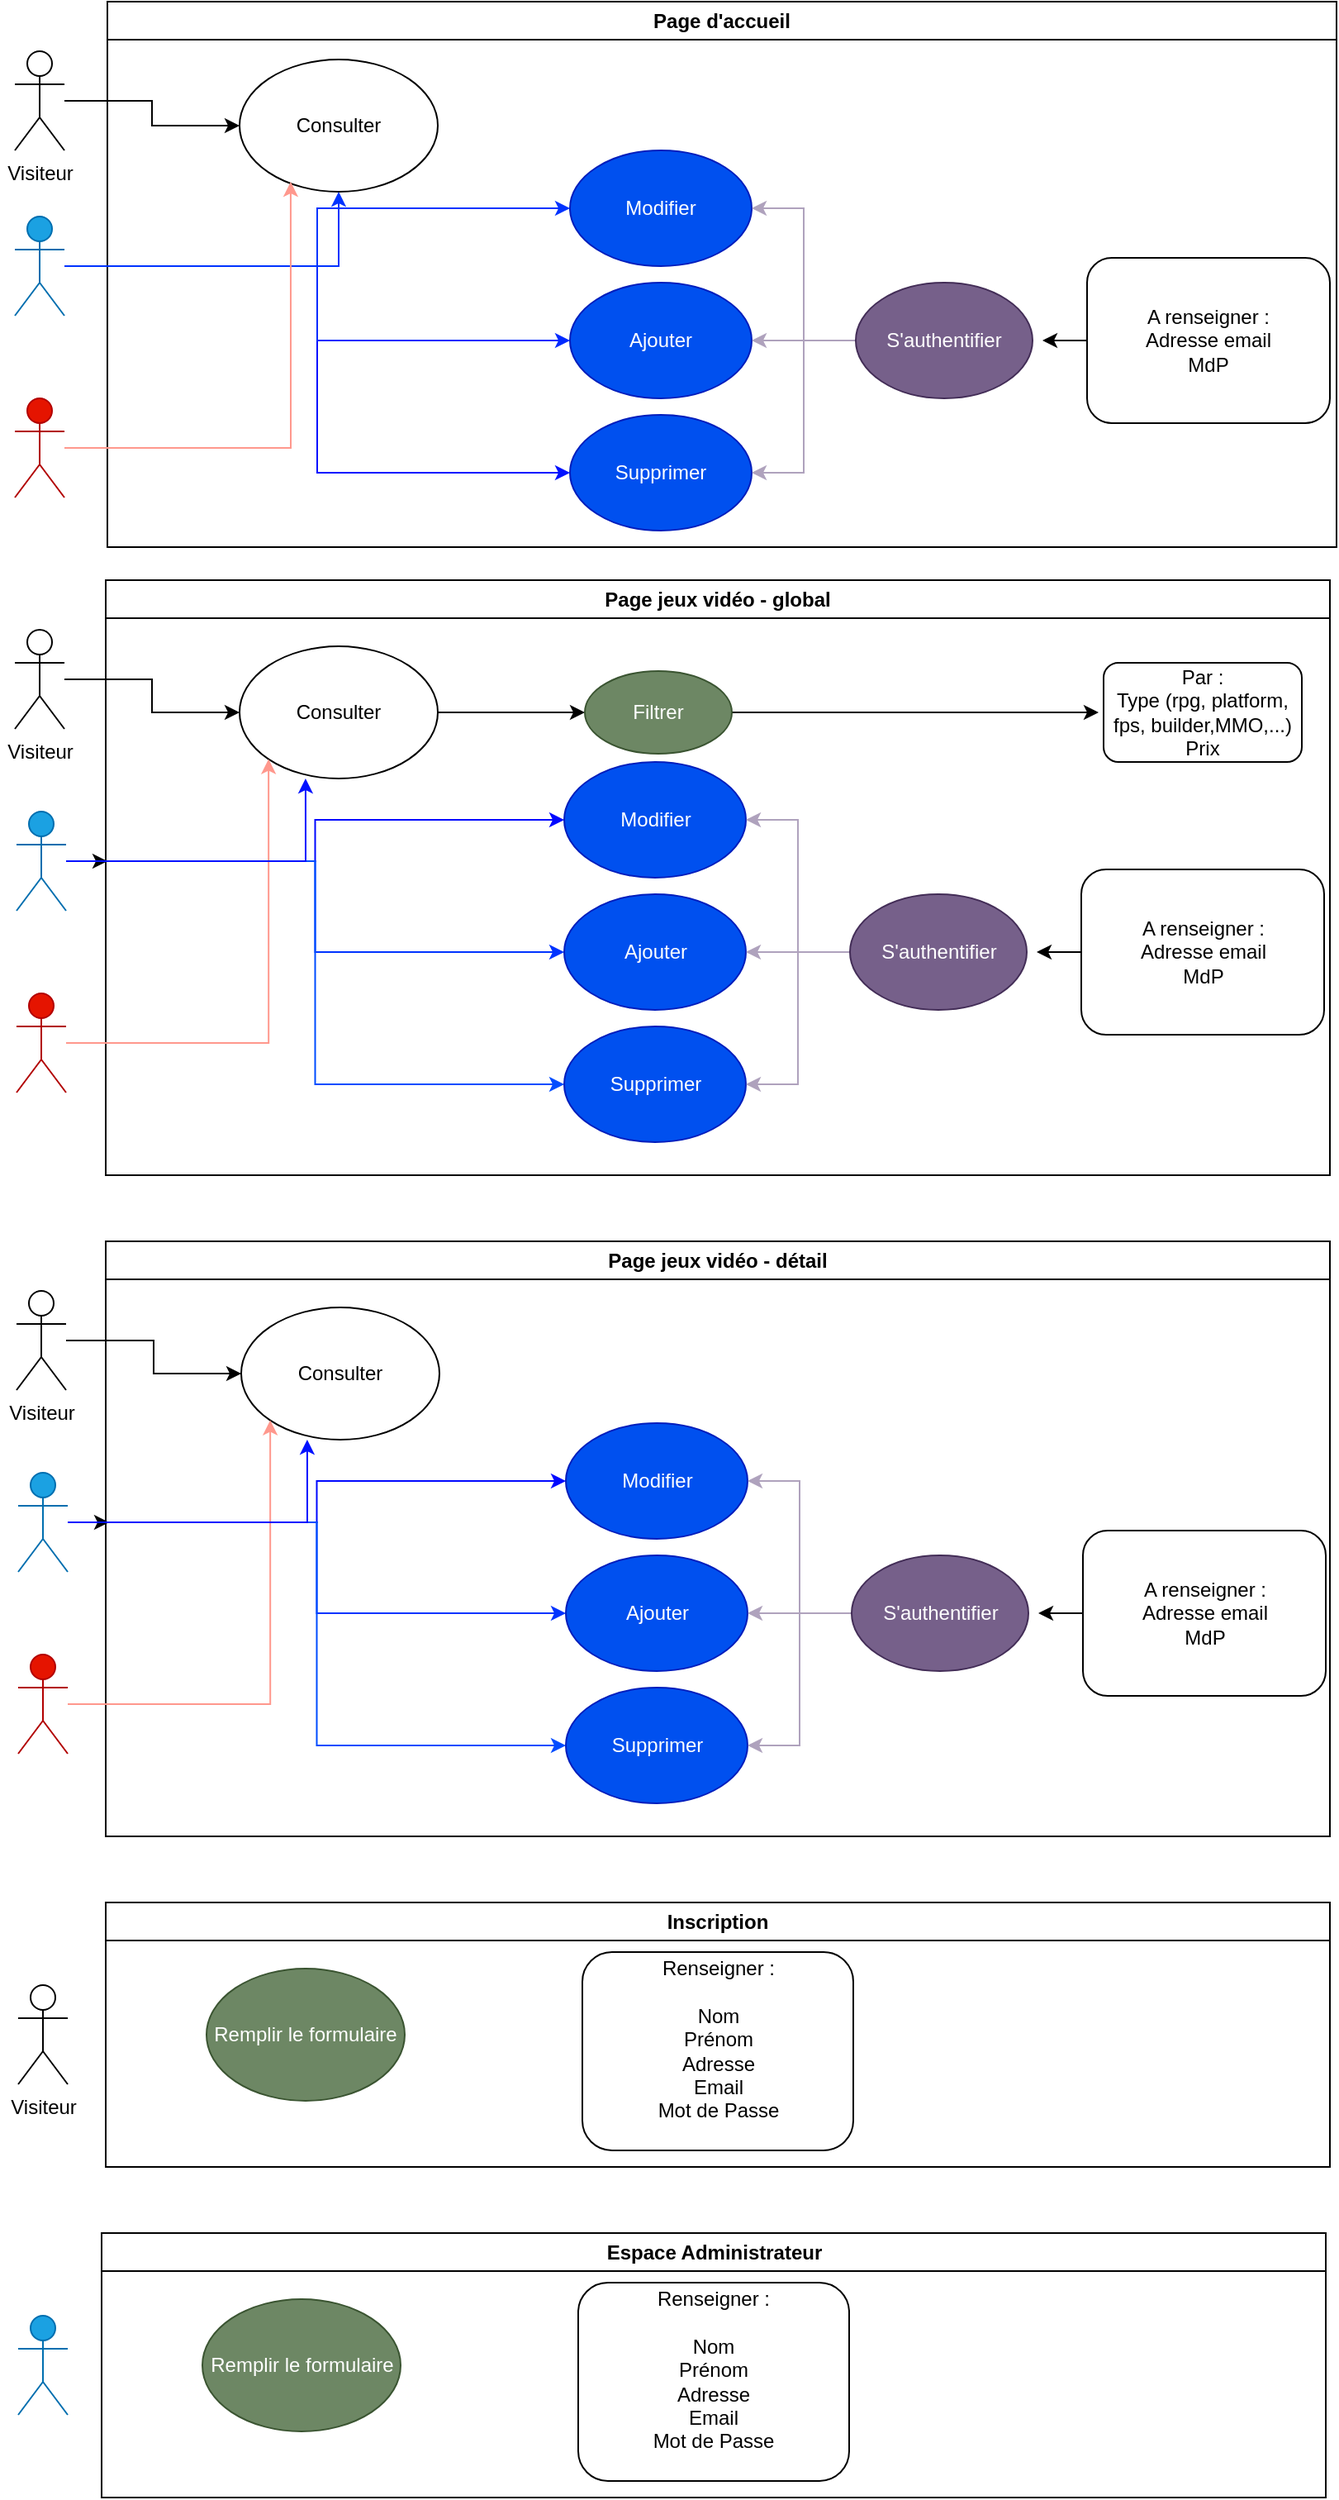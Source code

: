 <mxfile version="24.7.6">
  <diagram name="Page-1" id="Thd2BQIGZXAX2JsIXWJJ">
    <mxGraphModel dx="988" dy="536" grid="1" gridSize="10" guides="1" tooltips="1" connect="1" arrows="1" fold="1" page="1" pageScale="1" pageWidth="827" pageHeight="1169" math="0" shadow="0">
      <root>
        <mxCell id="0" />
        <mxCell id="1" parent="0" />
        <mxCell id="rAIBt6rHSv0Fkx4nkbGc-1" value="&lt;font style=&quot;vertical-align: inherit;&quot;&gt;&lt;font style=&quot;vertical-align: inherit;&quot;&gt;Page d&#39;accueil&lt;/font&gt;&lt;/font&gt;" style="swimlane;whiteSpace=wrap;html=1;" vertex="1" parent="1">
          <mxGeometry x="80" y="50" width="744" height="330" as="geometry" />
        </mxCell>
        <mxCell id="rAIBt6rHSv0Fkx4nkbGc-10" value="&lt;font style=&quot;vertical-align: inherit;&quot;&gt;&lt;font style=&quot;vertical-align: inherit;&quot;&gt;Consulter&lt;/font&gt;&lt;/font&gt;" style="ellipse;whiteSpace=wrap;html=1;" vertex="1" parent="rAIBt6rHSv0Fkx4nkbGc-1">
          <mxGeometry x="80" y="35" width="120" height="80" as="geometry" />
        </mxCell>
        <mxCell id="rAIBt6rHSv0Fkx4nkbGc-14" value="Modifier" style="ellipse;whiteSpace=wrap;html=1;fillColor=#0050ef;fontColor=#ffffff;strokeColor=#001DBC;" vertex="1" parent="rAIBt6rHSv0Fkx4nkbGc-1">
          <mxGeometry x="280" y="90" width="110" height="70" as="geometry" />
        </mxCell>
        <mxCell id="rAIBt6rHSv0Fkx4nkbGc-16" value="Supprimer" style="ellipse;whiteSpace=wrap;html=1;fillColor=#0050ef;fontColor=#ffffff;strokeColor=#001DBC;" vertex="1" parent="rAIBt6rHSv0Fkx4nkbGc-1">
          <mxGeometry x="280" y="250" width="110" height="70" as="geometry" />
        </mxCell>
        <mxCell id="rAIBt6rHSv0Fkx4nkbGc-15" value="Ajouter" style="ellipse;whiteSpace=wrap;html=1;fillColor=#0050ef;fontColor=#ffffff;strokeColor=#001DBC;" vertex="1" parent="rAIBt6rHSv0Fkx4nkbGc-1">
          <mxGeometry x="280" y="170" width="110" height="70" as="geometry" />
        </mxCell>
        <mxCell id="rAIBt6rHSv0Fkx4nkbGc-24" style="edgeStyle=orthogonalEdgeStyle;rounded=0;orthogonalLoop=1;jettySize=auto;html=1;entryX=1;entryY=0.5;entryDx=0;entryDy=0;strokeColor=#afa2bd;" edge="1" parent="rAIBt6rHSv0Fkx4nkbGc-1" source="rAIBt6rHSv0Fkx4nkbGc-23" target="rAIBt6rHSv0Fkx4nkbGc-14">
          <mxGeometry relative="1" as="geometry" />
        </mxCell>
        <mxCell id="rAIBt6rHSv0Fkx4nkbGc-25" style="edgeStyle=orthogonalEdgeStyle;rounded=0;orthogonalLoop=1;jettySize=auto;html=1;entryX=1;entryY=0.5;entryDx=0;entryDy=0;strokeColor=#AFA2BD;" edge="1" parent="rAIBt6rHSv0Fkx4nkbGc-1" source="rAIBt6rHSv0Fkx4nkbGc-23" target="rAIBt6rHSv0Fkx4nkbGc-15">
          <mxGeometry relative="1" as="geometry" />
        </mxCell>
        <mxCell id="rAIBt6rHSv0Fkx4nkbGc-26" style="edgeStyle=orthogonalEdgeStyle;rounded=0;orthogonalLoop=1;jettySize=auto;html=1;entryX=1;entryY=0.5;entryDx=0;entryDy=0;strokeColor=#afa2bd;" edge="1" parent="rAIBt6rHSv0Fkx4nkbGc-1" source="rAIBt6rHSv0Fkx4nkbGc-23" target="rAIBt6rHSv0Fkx4nkbGc-16">
          <mxGeometry relative="1" as="geometry" />
        </mxCell>
        <mxCell id="rAIBt6rHSv0Fkx4nkbGc-23" value="S&#39;authentifier" style="ellipse;whiteSpace=wrap;html=1;fillColor=#76608a;strokeColor=#432D57;fontColor=#ffffff;" vertex="1" parent="rAIBt6rHSv0Fkx4nkbGc-1">
          <mxGeometry x="453" y="170" width="107" height="70" as="geometry" />
        </mxCell>
        <mxCell id="rAIBt6rHSv0Fkx4nkbGc-29" style="edgeStyle=orthogonalEdgeStyle;rounded=0;orthogonalLoop=1;jettySize=auto;html=1;" edge="1" parent="rAIBt6rHSv0Fkx4nkbGc-1" source="rAIBt6rHSv0Fkx4nkbGc-27">
          <mxGeometry relative="1" as="geometry">
            <mxPoint x="566" y="205" as="targetPoint" />
          </mxGeometry>
        </mxCell>
        <mxCell id="rAIBt6rHSv0Fkx4nkbGc-27" value="A renseigner :&lt;div&gt;Adresse email&lt;/div&gt;&lt;div&gt;MdP&lt;/div&gt;" style="rounded=1;whiteSpace=wrap;html=1;" vertex="1" parent="rAIBt6rHSv0Fkx4nkbGc-1">
          <mxGeometry x="593" y="155" width="147" height="100" as="geometry" />
        </mxCell>
        <mxCell id="rAIBt6rHSv0Fkx4nkbGc-2" value="&lt;font style=&quot;vertical-align: inherit;&quot;&gt;&lt;font style=&quot;vertical-align: inherit;&quot;&gt;Page jeux vidéo - global&lt;/font&gt;&lt;/font&gt;" style="swimlane;whiteSpace=wrap;html=1;" vertex="1" parent="1">
          <mxGeometry x="79" y="400" width="741" height="360" as="geometry" />
        </mxCell>
        <mxCell id="rAIBt6rHSv0Fkx4nkbGc-82" style="edgeStyle=orthogonalEdgeStyle;rounded=0;orthogonalLoop=1;jettySize=auto;html=1;entryX=0;entryY=0.5;entryDx=0;entryDy=0;" edge="1" parent="rAIBt6rHSv0Fkx4nkbGc-2" source="rAIBt6rHSv0Fkx4nkbGc-33" target="rAIBt6rHSv0Fkx4nkbGc-81">
          <mxGeometry relative="1" as="geometry" />
        </mxCell>
        <mxCell id="rAIBt6rHSv0Fkx4nkbGc-33" value="&lt;font style=&quot;vertical-align: inherit;&quot;&gt;&lt;font style=&quot;vertical-align: inherit;&quot;&gt;Consulter&lt;/font&gt;&lt;/font&gt;" style="ellipse;whiteSpace=wrap;html=1;" vertex="1" parent="rAIBt6rHSv0Fkx4nkbGc-2">
          <mxGeometry x="81" y="40" width="120" height="80" as="geometry" />
        </mxCell>
        <mxCell id="rAIBt6rHSv0Fkx4nkbGc-41" value="Modifier" style="ellipse;whiteSpace=wrap;html=1;fillColor=#0050ef;fontColor=#ffffff;strokeColor=#001DBC;" vertex="1" parent="rAIBt6rHSv0Fkx4nkbGc-2">
          <mxGeometry x="277.5" y="110" width="110" height="70" as="geometry" />
        </mxCell>
        <mxCell id="rAIBt6rHSv0Fkx4nkbGc-42" value="Supprimer" style="ellipse;whiteSpace=wrap;html=1;fillColor=#0050ef;fontColor=#ffffff;strokeColor=#001DBC;" vertex="1" parent="rAIBt6rHSv0Fkx4nkbGc-2">
          <mxGeometry x="277.5" y="270" width="110" height="70" as="geometry" />
        </mxCell>
        <mxCell id="rAIBt6rHSv0Fkx4nkbGc-43" value="Ajouter" style="ellipse;whiteSpace=wrap;html=1;fillColor=#0050ef;fontColor=#ffffff;strokeColor=#001DBC;" vertex="1" parent="rAIBt6rHSv0Fkx4nkbGc-2">
          <mxGeometry x="277.5" y="190" width="110" height="70" as="geometry" />
        </mxCell>
        <mxCell id="rAIBt6rHSv0Fkx4nkbGc-44" style="edgeStyle=orthogonalEdgeStyle;rounded=0;orthogonalLoop=1;jettySize=auto;html=1;entryX=1;entryY=0.5;entryDx=0;entryDy=0;strokeColor=#afa2bd;" edge="1" parent="rAIBt6rHSv0Fkx4nkbGc-2" source="rAIBt6rHSv0Fkx4nkbGc-47" target="rAIBt6rHSv0Fkx4nkbGc-41">
          <mxGeometry relative="1" as="geometry" />
        </mxCell>
        <mxCell id="rAIBt6rHSv0Fkx4nkbGc-45" style="edgeStyle=orthogonalEdgeStyle;rounded=0;orthogonalLoop=1;jettySize=auto;html=1;entryX=1;entryY=0.5;entryDx=0;entryDy=0;strokeColor=#AFA2BD;" edge="1" parent="rAIBt6rHSv0Fkx4nkbGc-2" source="rAIBt6rHSv0Fkx4nkbGc-47" target="rAIBt6rHSv0Fkx4nkbGc-43">
          <mxGeometry relative="1" as="geometry" />
        </mxCell>
        <mxCell id="rAIBt6rHSv0Fkx4nkbGc-46" style="edgeStyle=orthogonalEdgeStyle;rounded=0;orthogonalLoop=1;jettySize=auto;html=1;entryX=1;entryY=0.5;entryDx=0;entryDy=0;strokeColor=#afa2bd;" edge="1" parent="rAIBt6rHSv0Fkx4nkbGc-2" source="rAIBt6rHSv0Fkx4nkbGc-47" target="rAIBt6rHSv0Fkx4nkbGc-42">
          <mxGeometry relative="1" as="geometry" />
        </mxCell>
        <mxCell id="rAIBt6rHSv0Fkx4nkbGc-47" value="S&#39;authentifier" style="ellipse;whiteSpace=wrap;html=1;fillColor=#76608a;strokeColor=#432D57;fontColor=#ffffff;" vertex="1" parent="rAIBt6rHSv0Fkx4nkbGc-2">
          <mxGeometry x="450.5" y="190" width="107" height="70" as="geometry" />
        </mxCell>
        <mxCell id="rAIBt6rHSv0Fkx4nkbGc-48" style="edgeStyle=orthogonalEdgeStyle;rounded=0;orthogonalLoop=1;jettySize=auto;html=1;" edge="1" parent="rAIBt6rHSv0Fkx4nkbGc-2" source="rAIBt6rHSv0Fkx4nkbGc-49">
          <mxGeometry relative="1" as="geometry">
            <mxPoint x="563.5" y="225" as="targetPoint" />
          </mxGeometry>
        </mxCell>
        <mxCell id="rAIBt6rHSv0Fkx4nkbGc-49" value="A renseigner :&lt;div&gt;Adresse email&lt;/div&gt;&lt;div&gt;MdP&lt;/div&gt;" style="rounded=1;whiteSpace=wrap;html=1;" vertex="1" parent="rAIBt6rHSv0Fkx4nkbGc-2">
          <mxGeometry x="590.5" y="175" width="147" height="100" as="geometry" />
        </mxCell>
        <mxCell id="rAIBt6rHSv0Fkx4nkbGc-84" style="edgeStyle=orthogonalEdgeStyle;rounded=0;orthogonalLoop=1;jettySize=auto;html=1;" edge="1" parent="rAIBt6rHSv0Fkx4nkbGc-2" source="rAIBt6rHSv0Fkx4nkbGc-81">
          <mxGeometry relative="1" as="geometry">
            <mxPoint x="601" y="80" as="targetPoint" />
          </mxGeometry>
        </mxCell>
        <mxCell id="rAIBt6rHSv0Fkx4nkbGc-81" value="Filtrer" style="ellipse;whiteSpace=wrap;html=1;fillColor=#6d8764;fontColor=#ffffff;strokeColor=#3A5431;" vertex="1" parent="rAIBt6rHSv0Fkx4nkbGc-2">
          <mxGeometry x="290" y="55" width="89" height="50" as="geometry" />
        </mxCell>
        <mxCell id="rAIBt6rHSv0Fkx4nkbGc-83" value="Par :&lt;div&gt;Type (rpg, platform, fps, builder,MMO,...)&lt;/div&gt;&lt;div&gt;Prix&lt;/div&gt;" style="rounded=1;whiteSpace=wrap;html=1;" vertex="1" parent="rAIBt6rHSv0Fkx4nkbGc-2">
          <mxGeometry x="604" y="50" width="120" height="60" as="geometry" />
        </mxCell>
        <mxCell id="rAIBt6rHSv0Fkx4nkbGc-3" value="&lt;font style=&quot;vertical-align: inherit;&quot;&gt;&lt;font style=&quot;vertical-align: inherit;&quot;&gt;Page jeux vidéo - détail&lt;/font&gt;&lt;/font&gt;" style="swimlane;whiteSpace=wrap;html=1;" vertex="1" parent="1">
          <mxGeometry x="79" y="800" width="741" height="360" as="geometry" />
        </mxCell>
        <mxCell id="rAIBt6rHSv0Fkx4nkbGc-11" style="edgeStyle=orthogonalEdgeStyle;rounded=0;orthogonalLoop=1;jettySize=auto;html=1;entryX=0;entryY=0.5;entryDx=0;entryDy=0;" edge="1" parent="1" source="rAIBt6rHSv0Fkx4nkbGc-5" target="rAIBt6rHSv0Fkx4nkbGc-10">
          <mxGeometry relative="1" as="geometry" />
        </mxCell>
        <mxCell id="rAIBt6rHSv0Fkx4nkbGc-5" value="&lt;font style=&quot;vertical-align: inherit;&quot;&gt;&lt;font style=&quot;vertical-align: inherit;&quot;&gt;Visiteur&lt;/font&gt;&lt;/font&gt;" style="shape=umlActor;verticalLabelPosition=bottom;verticalAlign=top;html=1;outlineConnect=0;" vertex="1" parent="1">
          <mxGeometry x="24" y="80" width="30" height="60" as="geometry" />
        </mxCell>
        <mxCell id="rAIBt6rHSv0Fkx4nkbGc-20" style="edgeStyle=orthogonalEdgeStyle;rounded=0;orthogonalLoop=1;jettySize=auto;html=1;entryX=0;entryY=0.5;entryDx=0;entryDy=0;strokeColor=#0011ff;" edge="1" parent="1" source="rAIBt6rHSv0Fkx4nkbGc-7" target="rAIBt6rHSv0Fkx4nkbGc-16">
          <mxGeometry relative="1" as="geometry" />
        </mxCell>
        <mxCell id="rAIBt6rHSv0Fkx4nkbGc-21" style="edgeStyle=orthogonalEdgeStyle;rounded=0;orthogonalLoop=1;jettySize=auto;html=1;entryX=0;entryY=0.5;entryDx=0;entryDy=0;strokeColor=#002aff;" edge="1" parent="1" source="rAIBt6rHSv0Fkx4nkbGc-7" target="rAIBt6rHSv0Fkx4nkbGc-15">
          <mxGeometry relative="1" as="geometry" />
        </mxCell>
        <mxCell id="rAIBt6rHSv0Fkx4nkbGc-22" style="edgeStyle=orthogonalEdgeStyle;rounded=0;orthogonalLoop=1;jettySize=auto;html=1;entryX=0;entryY=0.5;entryDx=0;entryDy=0;strokeColor=#0033ff;" edge="1" parent="1" source="rAIBt6rHSv0Fkx4nkbGc-7" target="rAIBt6rHSv0Fkx4nkbGc-14">
          <mxGeometry relative="1" as="geometry" />
        </mxCell>
        <mxCell id="rAIBt6rHSv0Fkx4nkbGc-7" value="&lt;font style=&quot;vertical-align: inherit;&quot;&gt;&lt;font style=&quot;vertical-align: inherit;&quot;&gt;Admin&lt;/font&gt;&lt;/font&gt;" style="shape=umlActor;verticalLabelPosition=bottom;verticalAlign=top;html=1;outlineConnect=0;fillColor=#1ba1e2;fontColor=#ffffff;strokeColor=#006EAF;" vertex="1" parent="1">
          <mxGeometry x="24" y="180" width="30" height="60" as="geometry" />
        </mxCell>
        <mxCell id="rAIBt6rHSv0Fkx4nkbGc-8" value="&lt;font style=&quot;vertical-align: inherit;&quot;&gt;&lt;font style=&quot;vertical-align: inherit;&quot;&gt;Employé&lt;/font&gt;&lt;/font&gt;" style="shape=umlActor;verticalLabelPosition=bottom;verticalAlign=top;html=1;outlineConnect=0;fillColor=#e51400;fontColor=#ffffff;strokeColor=#B20000;" vertex="1" parent="1">
          <mxGeometry x="24" y="290" width="30" height="60" as="geometry" />
        </mxCell>
        <mxCell id="rAIBt6rHSv0Fkx4nkbGc-12" style="edgeStyle=orthogonalEdgeStyle;rounded=0;orthogonalLoop=1;jettySize=auto;html=1;entryX=0.5;entryY=1;entryDx=0;entryDy=0;strokeColor=#0033ff;" edge="1" parent="1" source="rAIBt6rHSv0Fkx4nkbGc-7" target="rAIBt6rHSv0Fkx4nkbGc-10">
          <mxGeometry relative="1" as="geometry" />
        </mxCell>
        <mxCell id="rAIBt6rHSv0Fkx4nkbGc-28" style="edgeStyle=orthogonalEdgeStyle;rounded=0;orthogonalLoop=1;jettySize=auto;html=1;entryX=0.258;entryY=0.925;entryDx=0;entryDy=0;entryPerimeter=0;strokeColor=#ff988d;" edge="1" parent="1" source="rAIBt6rHSv0Fkx4nkbGc-8" target="rAIBt6rHSv0Fkx4nkbGc-10">
          <mxGeometry relative="1" as="geometry" />
        </mxCell>
        <mxCell id="rAIBt6rHSv0Fkx4nkbGc-50" style="edgeStyle=orthogonalEdgeStyle;rounded=0;orthogonalLoop=1;jettySize=auto;html=1;entryX=0;entryY=0.5;entryDx=0;entryDy=0;" edge="1" parent="1" source="rAIBt6rHSv0Fkx4nkbGc-30" target="rAIBt6rHSv0Fkx4nkbGc-33">
          <mxGeometry relative="1" as="geometry" />
        </mxCell>
        <mxCell id="rAIBt6rHSv0Fkx4nkbGc-30" value="&lt;font style=&quot;vertical-align: inherit;&quot;&gt;&lt;font style=&quot;vertical-align: inherit;&quot;&gt;Visiteur&lt;/font&gt;&lt;/font&gt;" style="shape=umlActor;verticalLabelPosition=bottom;verticalAlign=top;html=1;outlineConnect=0;" vertex="1" parent="1">
          <mxGeometry x="24" y="430" width="30" height="60" as="geometry" />
        </mxCell>
        <mxCell id="rAIBt6rHSv0Fkx4nkbGc-51" style="edgeStyle=orthogonalEdgeStyle;rounded=0;orthogonalLoop=1;jettySize=auto;html=1;entryX=0;entryY=0.5;entryDx=0;entryDy=0;strokeColor=#0008ff;" edge="1" parent="1" source="rAIBt6rHSv0Fkx4nkbGc-31" target="rAIBt6rHSv0Fkx4nkbGc-41">
          <mxGeometry relative="1" as="geometry" />
        </mxCell>
        <mxCell id="rAIBt6rHSv0Fkx4nkbGc-52" style="edgeStyle=orthogonalEdgeStyle;rounded=0;orthogonalLoop=1;jettySize=auto;html=1;entryX=0;entryY=0.5;entryDx=0;entryDy=0;strokeColor=#0033ff;" edge="1" parent="1" source="rAIBt6rHSv0Fkx4nkbGc-31" target="rAIBt6rHSv0Fkx4nkbGc-43">
          <mxGeometry relative="1" as="geometry" />
        </mxCell>
        <mxCell id="rAIBt6rHSv0Fkx4nkbGc-53" style="edgeStyle=orthogonalEdgeStyle;rounded=0;orthogonalLoop=1;jettySize=auto;html=1;entryX=0;entryY=0.5;entryDx=0;entryDy=0;strokeColor=#004cff;" edge="1" parent="1" source="rAIBt6rHSv0Fkx4nkbGc-31" target="rAIBt6rHSv0Fkx4nkbGc-42">
          <mxGeometry relative="1" as="geometry" />
        </mxCell>
        <mxCell id="rAIBt6rHSv0Fkx4nkbGc-55" style="edgeStyle=orthogonalEdgeStyle;rounded=0;orthogonalLoop=1;jettySize=auto;html=1;" edge="1" parent="1" source="rAIBt6rHSv0Fkx4nkbGc-31">
          <mxGeometry relative="1" as="geometry">
            <mxPoint x="80" y="570" as="targetPoint" />
          </mxGeometry>
        </mxCell>
        <mxCell id="rAIBt6rHSv0Fkx4nkbGc-31" value="&lt;font style=&quot;vertical-align: inherit;&quot;&gt;&lt;font style=&quot;vertical-align: inherit;&quot;&gt;Admin&lt;/font&gt;&lt;/font&gt;" style="shape=umlActor;verticalLabelPosition=bottom;verticalAlign=top;html=1;outlineConnect=0;fillColor=#1ba1e2;fontColor=#ffffff;strokeColor=#006EAF;" vertex="1" parent="1">
          <mxGeometry x="25" y="540" width="30" height="60" as="geometry" />
        </mxCell>
        <mxCell id="rAIBt6rHSv0Fkx4nkbGc-54" style="edgeStyle=orthogonalEdgeStyle;rounded=0;orthogonalLoop=1;jettySize=auto;html=1;entryX=0;entryY=1;entryDx=0;entryDy=0;strokeColor=#ff988d;" edge="1" parent="1" source="rAIBt6rHSv0Fkx4nkbGc-32" target="rAIBt6rHSv0Fkx4nkbGc-33">
          <mxGeometry relative="1" as="geometry" />
        </mxCell>
        <mxCell id="rAIBt6rHSv0Fkx4nkbGc-32" value="&lt;font style=&quot;vertical-align: inherit;&quot;&gt;&lt;font style=&quot;vertical-align: inherit;&quot;&gt;Employé&lt;/font&gt;&lt;/font&gt;" style="shape=umlActor;verticalLabelPosition=bottom;verticalAlign=top;html=1;outlineConnect=0;fillColor=#e51400;fontColor=#ffffff;strokeColor=#B20000;" vertex="1" parent="1">
          <mxGeometry x="25" y="650" width="30" height="60" as="geometry" />
        </mxCell>
        <mxCell id="rAIBt6rHSv0Fkx4nkbGc-56" style="edgeStyle=orthogonalEdgeStyle;rounded=0;orthogonalLoop=1;jettySize=auto;html=1;entryX=0.333;entryY=1;entryDx=0;entryDy=0;entryPerimeter=0;strokeColor=#0011ff;" edge="1" parent="1" source="rAIBt6rHSv0Fkx4nkbGc-31" target="rAIBt6rHSv0Fkx4nkbGc-33">
          <mxGeometry relative="1" as="geometry" />
        </mxCell>
        <mxCell id="rAIBt6rHSv0Fkx4nkbGc-57" value="&lt;font style=&quot;vertical-align: inherit;&quot;&gt;&lt;font style=&quot;vertical-align: inherit;&quot;&gt;Consulter&lt;/font&gt;&lt;/font&gt;" style="ellipse;whiteSpace=wrap;html=1;" vertex="1" parent="1">
          <mxGeometry x="161" y="840" width="120" height="80" as="geometry" />
        </mxCell>
        <mxCell id="rAIBt6rHSv0Fkx4nkbGc-58" value="Modifier" style="ellipse;whiteSpace=wrap;html=1;fillColor=#0050ef;fontColor=#ffffff;strokeColor=#001DBC;" vertex="1" parent="1">
          <mxGeometry x="357.5" y="910" width="110" height="70" as="geometry" />
        </mxCell>
        <mxCell id="rAIBt6rHSv0Fkx4nkbGc-59" value="Supprimer" style="ellipse;whiteSpace=wrap;html=1;fillColor=#0050ef;fontColor=#ffffff;strokeColor=#001DBC;" vertex="1" parent="1">
          <mxGeometry x="357.5" y="1070" width="110" height="70" as="geometry" />
        </mxCell>
        <mxCell id="rAIBt6rHSv0Fkx4nkbGc-60" value="Ajouter" style="ellipse;whiteSpace=wrap;html=1;fillColor=#0050ef;fontColor=#ffffff;strokeColor=#001DBC;" vertex="1" parent="1">
          <mxGeometry x="357.5" y="990" width="110" height="70" as="geometry" />
        </mxCell>
        <mxCell id="rAIBt6rHSv0Fkx4nkbGc-61" style="edgeStyle=orthogonalEdgeStyle;rounded=0;orthogonalLoop=1;jettySize=auto;html=1;entryX=1;entryY=0.5;entryDx=0;entryDy=0;strokeColor=#afa2bd;" edge="1" parent="1" source="rAIBt6rHSv0Fkx4nkbGc-64" target="rAIBt6rHSv0Fkx4nkbGc-58">
          <mxGeometry relative="1" as="geometry" />
        </mxCell>
        <mxCell id="rAIBt6rHSv0Fkx4nkbGc-62" style="edgeStyle=orthogonalEdgeStyle;rounded=0;orthogonalLoop=1;jettySize=auto;html=1;entryX=1;entryY=0.5;entryDx=0;entryDy=0;strokeColor=#AFA2BD;" edge="1" parent="1" source="rAIBt6rHSv0Fkx4nkbGc-64" target="rAIBt6rHSv0Fkx4nkbGc-60">
          <mxGeometry relative="1" as="geometry" />
        </mxCell>
        <mxCell id="rAIBt6rHSv0Fkx4nkbGc-63" style="edgeStyle=orthogonalEdgeStyle;rounded=0;orthogonalLoop=1;jettySize=auto;html=1;entryX=1;entryY=0.5;entryDx=0;entryDy=0;strokeColor=#afa2bd;" edge="1" parent="1" source="rAIBt6rHSv0Fkx4nkbGc-64" target="rAIBt6rHSv0Fkx4nkbGc-59">
          <mxGeometry relative="1" as="geometry" />
        </mxCell>
        <mxCell id="rAIBt6rHSv0Fkx4nkbGc-64" value="S&#39;authentifier" style="ellipse;whiteSpace=wrap;html=1;fillColor=#76608a;strokeColor=#432D57;fontColor=#ffffff;" vertex="1" parent="1">
          <mxGeometry x="530.5" y="990" width="107" height="70" as="geometry" />
        </mxCell>
        <mxCell id="rAIBt6rHSv0Fkx4nkbGc-65" style="edgeStyle=orthogonalEdgeStyle;rounded=0;orthogonalLoop=1;jettySize=auto;html=1;" edge="1" parent="1" source="rAIBt6rHSv0Fkx4nkbGc-66">
          <mxGeometry relative="1" as="geometry">
            <mxPoint x="643.5" y="1025" as="targetPoint" />
          </mxGeometry>
        </mxCell>
        <mxCell id="rAIBt6rHSv0Fkx4nkbGc-66" value="A renseigner :&lt;div&gt;Adresse email&lt;/div&gt;&lt;div&gt;MdP&lt;/div&gt;" style="rounded=1;whiteSpace=wrap;html=1;" vertex="1" parent="1">
          <mxGeometry x="670.5" y="975" width="147" height="100" as="geometry" />
        </mxCell>
        <mxCell id="rAIBt6rHSv0Fkx4nkbGc-67" style="edgeStyle=orthogonalEdgeStyle;rounded=0;orthogonalLoop=1;jettySize=auto;html=1;entryX=0;entryY=0.5;entryDx=0;entryDy=0;" edge="1" parent="1" source="rAIBt6rHSv0Fkx4nkbGc-68" target="rAIBt6rHSv0Fkx4nkbGc-57">
          <mxGeometry relative="1" as="geometry" />
        </mxCell>
        <mxCell id="rAIBt6rHSv0Fkx4nkbGc-68" value="&lt;font style=&quot;vertical-align: inherit;&quot;&gt;&lt;font style=&quot;vertical-align: inherit;&quot;&gt;Visiteur&lt;/font&gt;&lt;/font&gt;" style="shape=umlActor;verticalLabelPosition=bottom;verticalAlign=top;html=1;outlineConnect=0;" vertex="1" parent="1">
          <mxGeometry x="25" y="830" width="30" height="60" as="geometry" />
        </mxCell>
        <mxCell id="rAIBt6rHSv0Fkx4nkbGc-69" style="edgeStyle=orthogonalEdgeStyle;rounded=0;orthogonalLoop=1;jettySize=auto;html=1;entryX=0;entryY=0.5;entryDx=0;entryDy=0;strokeColor=#0008ff;" edge="1" parent="1" source="rAIBt6rHSv0Fkx4nkbGc-73" target="rAIBt6rHSv0Fkx4nkbGc-58">
          <mxGeometry relative="1" as="geometry" />
        </mxCell>
        <mxCell id="rAIBt6rHSv0Fkx4nkbGc-70" style="edgeStyle=orthogonalEdgeStyle;rounded=0;orthogonalLoop=1;jettySize=auto;html=1;entryX=0;entryY=0.5;entryDx=0;entryDy=0;strokeColor=#0033ff;" edge="1" parent="1" source="rAIBt6rHSv0Fkx4nkbGc-73" target="rAIBt6rHSv0Fkx4nkbGc-60">
          <mxGeometry relative="1" as="geometry" />
        </mxCell>
        <mxCell id="rAIBt6rHSv0Fkx4nkbGc-71" style="edgeStyle=orthogonalEdgeStyle;rounded=0;orthogonalLoop=1;jettySize=auto;html=1;entryX=0;entryY=0.5;entryDx=0;entryDy=0;strokeColor=#004cff;" edge="1" parent="1" source="rAIBt6rHSv0Fkx4nkbGc-73" target="rAIBt6rHSv0Fkx4nkbGc-59">
          <mxGeometry relative="1" as="geometry" />
        </mxCell>
        <mxCell id="rAIBt6rHSv0Fkx4nkbGc-72" style="edgeStyle=orthogonalEdgeStyle;rounded=0;orthogonalLoop=1;jettySize=auto;html=1;" edge="1" parent="1" source="rAIBt6rHSv0Fkx4nkbGc-73">
          <mxGeometry relative="1" as="geometry">
            <mxPoint x="81" y="970" as="targetPoint" />
          </mxGeometry>
        </mxCell>
        <mxCell id="rAIBt6rHSv0Fkx4nkbGc-73" value="&lt;font style=&quot;vertical-align: inherit;&quot;&gt;&lt;font style=&quot;vertical-align: inherit;&quot;&gt;Admin&lt;/font&gt;&lt;/font&gt;" style="shape=umlActor;verticalLabelPosition=bottom;verticalAlign=top;html=1;outlineConnect=0;fillColor=#1ba1e2;fontColor=#ffffff;strokeColor=#006EAF;" vertex="1" parent="1">
          <mxGeometry x="26" y="940" width="30" height="60" as="geometry" />
        </mxCell>
        <mxCell id="rAIBt6rHSv0Fkx4nkbGc-74" style="edgeStyle=orthogonalEdgeStyle;rounded=0;orthogonalLoop=1;jettySize=auto;html=1;entryX=0;entryY=1;entryDx=0;entryDy=0;strokeColor=#ff988d;" edge="1" parent="1" source="rAIBt6rHSv0Fkx4nkbGc-75" target="rAIBt6rHSv0Fkx4nkbGc-57">
          <mxGeometry relative="1" as="geometry" />
        </mxCell>
        <mxCell id="rAIBt6rHSv0Fkx4nkbGc-75" value="&lt;font style=&quot;vertical-align: inherit;&quot;&gt;&lt;font style=&quot;vertical-align: inherit;&quot;&gt;Employé&lt;/font&gt;&lt;/font&gt;" style="shape=umlActor;verticalLabelPosition=bottom;verticalAlign=top;html=1;outlineConnect=0;fillColor=#e51400;fontColor=#ffffff;strokeColor=#B20000;" vertex="1" parent="1">
          <mxGeometry x="26" y="1050" width="30" height="60" as="geometry" />
        </mxCell>
        <mxCell id="rAIBt6rHSv0Fkx4nkbGc-76" style="edgeStyle=orthogonalEdgeStyle;rounded=0;orthogonalLoop=1;jettySize=auto;html=1;entryX=0.333;entryY=1;entryDx=0;entryDy=0;entryPerimeter=0;strokeColor=#0011ff;" edge="1" parent="1" source="rAIBt6rHSv0Fkx4nkbGc-73" target="rAIBt6rHSv0Fkx4nkbGc-57">
          <mxGeometry relative="1" as="geometry" />
        </mxCell>
        <mxCell id="rAIBt6rHSv0Fkx4nkbGc-77" value="&lt;font style=&quot;vertical-align: inherit;&quot;&gt;&lt;font style=&quot;vertical-align: inherit;&quot;&gt;Inscription&lt;/font&gt;&lt;/font&gt;" style="swimlane;whiteSpace=wrap;html=1;" vertex="1" parent="1">
          <mxGeometry x="79" y="1200" width="741" height="160" as="geometry" />
        </mxCell>
        <mxCell id="rAIBt6rHSv0Fkx4nkbGc-86" value="Remplir le formulaire" style="ellipse;whiteSpace=wrap;html=1;fillColor=#6d8764;fontColor=#ffffff;strokeColor=#3A5431;" vertex="1" parent="rAIBt6rHSv0Fkx4nkbGc-77">
          <mxGeometry x="61" y="40" width="120" height="80" as="geometry" />
        </mxCell>
        <mxCell id="rAIBt6rHSv0Fkx4nkbGc-87" value="Renseigner :&lt;div&gt;&lt;br&gt;&lt;/div&gt;&lt;div&gt;Nom&lt;/div&gt;&lt;div&gt;Prénom&lt;/div&gt;&lt;div&gt;Adresse&lt;/div&gt;&lt;div&gt;Email&lt;/div&gt;&lt;div&gt;Mot de Passe&lt;/div&gt;&lt;div&gt;&lt;br&gt;&lt;/div&gt;" style="rounded=1;whiteSpace=wrap;html=1;" vertex="1" parent="rAIBt6rHSv0Fkx4nkbGc-77">
          <mxGeometry x="288.5" y="30" width="164" height="120" as="geometry" />
        </mxCell>
        <mxCell id="rAIBt6rHSv0Fkx4nkbGc-78" value="&lt;font style=&quot;vertical-align: inherit;&quot;&gt;&lt;font style=&quot;vertical-align: inherit;&quot;&gt;Visiteur&lt;/font&gt;&lt;/font&gt;" style="shape=umlActor;verticalLabelPosition=bottom;verticalAlign=top;html=1;outlineConnect=0;" vertex="1" parent="1">
          <mxGeometry x="26" y="1250" width="30" height="60" as="geometry" />
        </mxCell>
        <mxCell id="rAIBt6rHSv0Fkx4nkbGc-88" value="&lt;font style=&quot;vertical-align: inherit;&quot;&gt;&lt;font style=&quot;vertical-align: inherit;&quot;&gt;Espace Administrateur&lt;/font&gt;&lt;/font&gt;" style="swimlane;whiteSpace=wrap;html=1;" vertex="1" parent="1">
          <mxGeometry x="76.5" y="1400" width="741" height="160" as="geometry" />
        </mxCell>
        <mxCell id="rAIBt6rHSv0Fkx4nkbGc-89" value="Remplir le formulaire" style="ellipse;whiteSpace=wrap;html=1;fillColor=#6d8764;fontColor=#ffffff;strokeColor=#3A5431;" vertex="1" parent="rAIBt6rHSv0Fkx4nkbGc-88">
          <mxGeometry x="61" y="40" width="120" height="80" as="geometry" />
        </mxCell>
        <mxCell id="rAIBt6rHSv0Fkx4nkbGc-90" value="Renseigner :&lt;div&gt;&lt;br&gt;&lt;/div&gt;&lt;div&gt;Nom&lt;/div&gt;&lt;div&gt;Prénom&lt;/div&gt;&lt;div&gt;Adresse&lt;/div&gt;&lt;div&gt;Email&lt;/div&gt;&lt;div&gt;Mot de Passe&lt;/div&gt;&lt;div&gt;&lt;br&gt;&lt;/div&gt;" style="rounded=1;whiteSpace=wrap;html=1;" vertex="1" parent="rAIBt6rHSv0Fkx4nkbGc-88">
          <mxGeometry x="288.5" y="30" width="164" height="120" as="geometry" />
        </mxCell>
        <mxCell id="rAIBt6rHSv0Fkx4nkbGc-91" value="&lt;font style=&quot;vertical-align: inherit;&quot;&gt;&lt;font style=&quot;vertical-align: inherit;&quot;&gt;Admin&lt;/font&gt;&lt;/font&gt;" style="shape=umlActor;verticalLabelPosition=bottom;verticalAlign=top;html=1;outlineConnect=0;fillColor=#1ba1e2;fontColor=#ffffff;strokeColor=#006EAF;" vertex="1" parent="1">
          <mxGeometry x="26" y="1450" width="30" height="60" as="geometry" />
        </mxCell>
      </root>
    </mxGraphModel>
  </diagram>
</mxfile>
